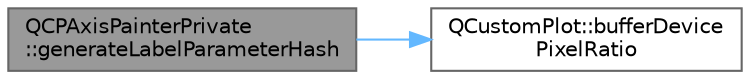 digraph "QCPAxisPainterPrivate::generateLabelParameterHash"
{
 // LATEX_PDF_SIZE
  bgcolor="transparent";
  edge [fontname=Helvetica,fontsize=10,labelfontname=Helvetica,labelfontsize=10];
  node [fontname=Helvetica,fontsize=10,shape=box,height=0.2,width=0.4];
  rankdir="LR";
  Node1 [label="QCPAxisPainterPrivate\l::generateLabelParameterHash",height=0.2,width=0.4,color="gray40", fillcolor="grey60", style="filled", fontcolor="black",tooltip=" "];
  Node1 -> Node2 [color="steelblue1",style="solid"];
  Node2 [label="QCustomPlot::bufferDevice\lPixelRatio",height=0.2,width=0.4,color="grey40", fillcolor="white", style="filled",URL="$class_q_custom_plot.html#a53d35abe0f576f9838cde5d0bee47657",tooltip=" "];
}
